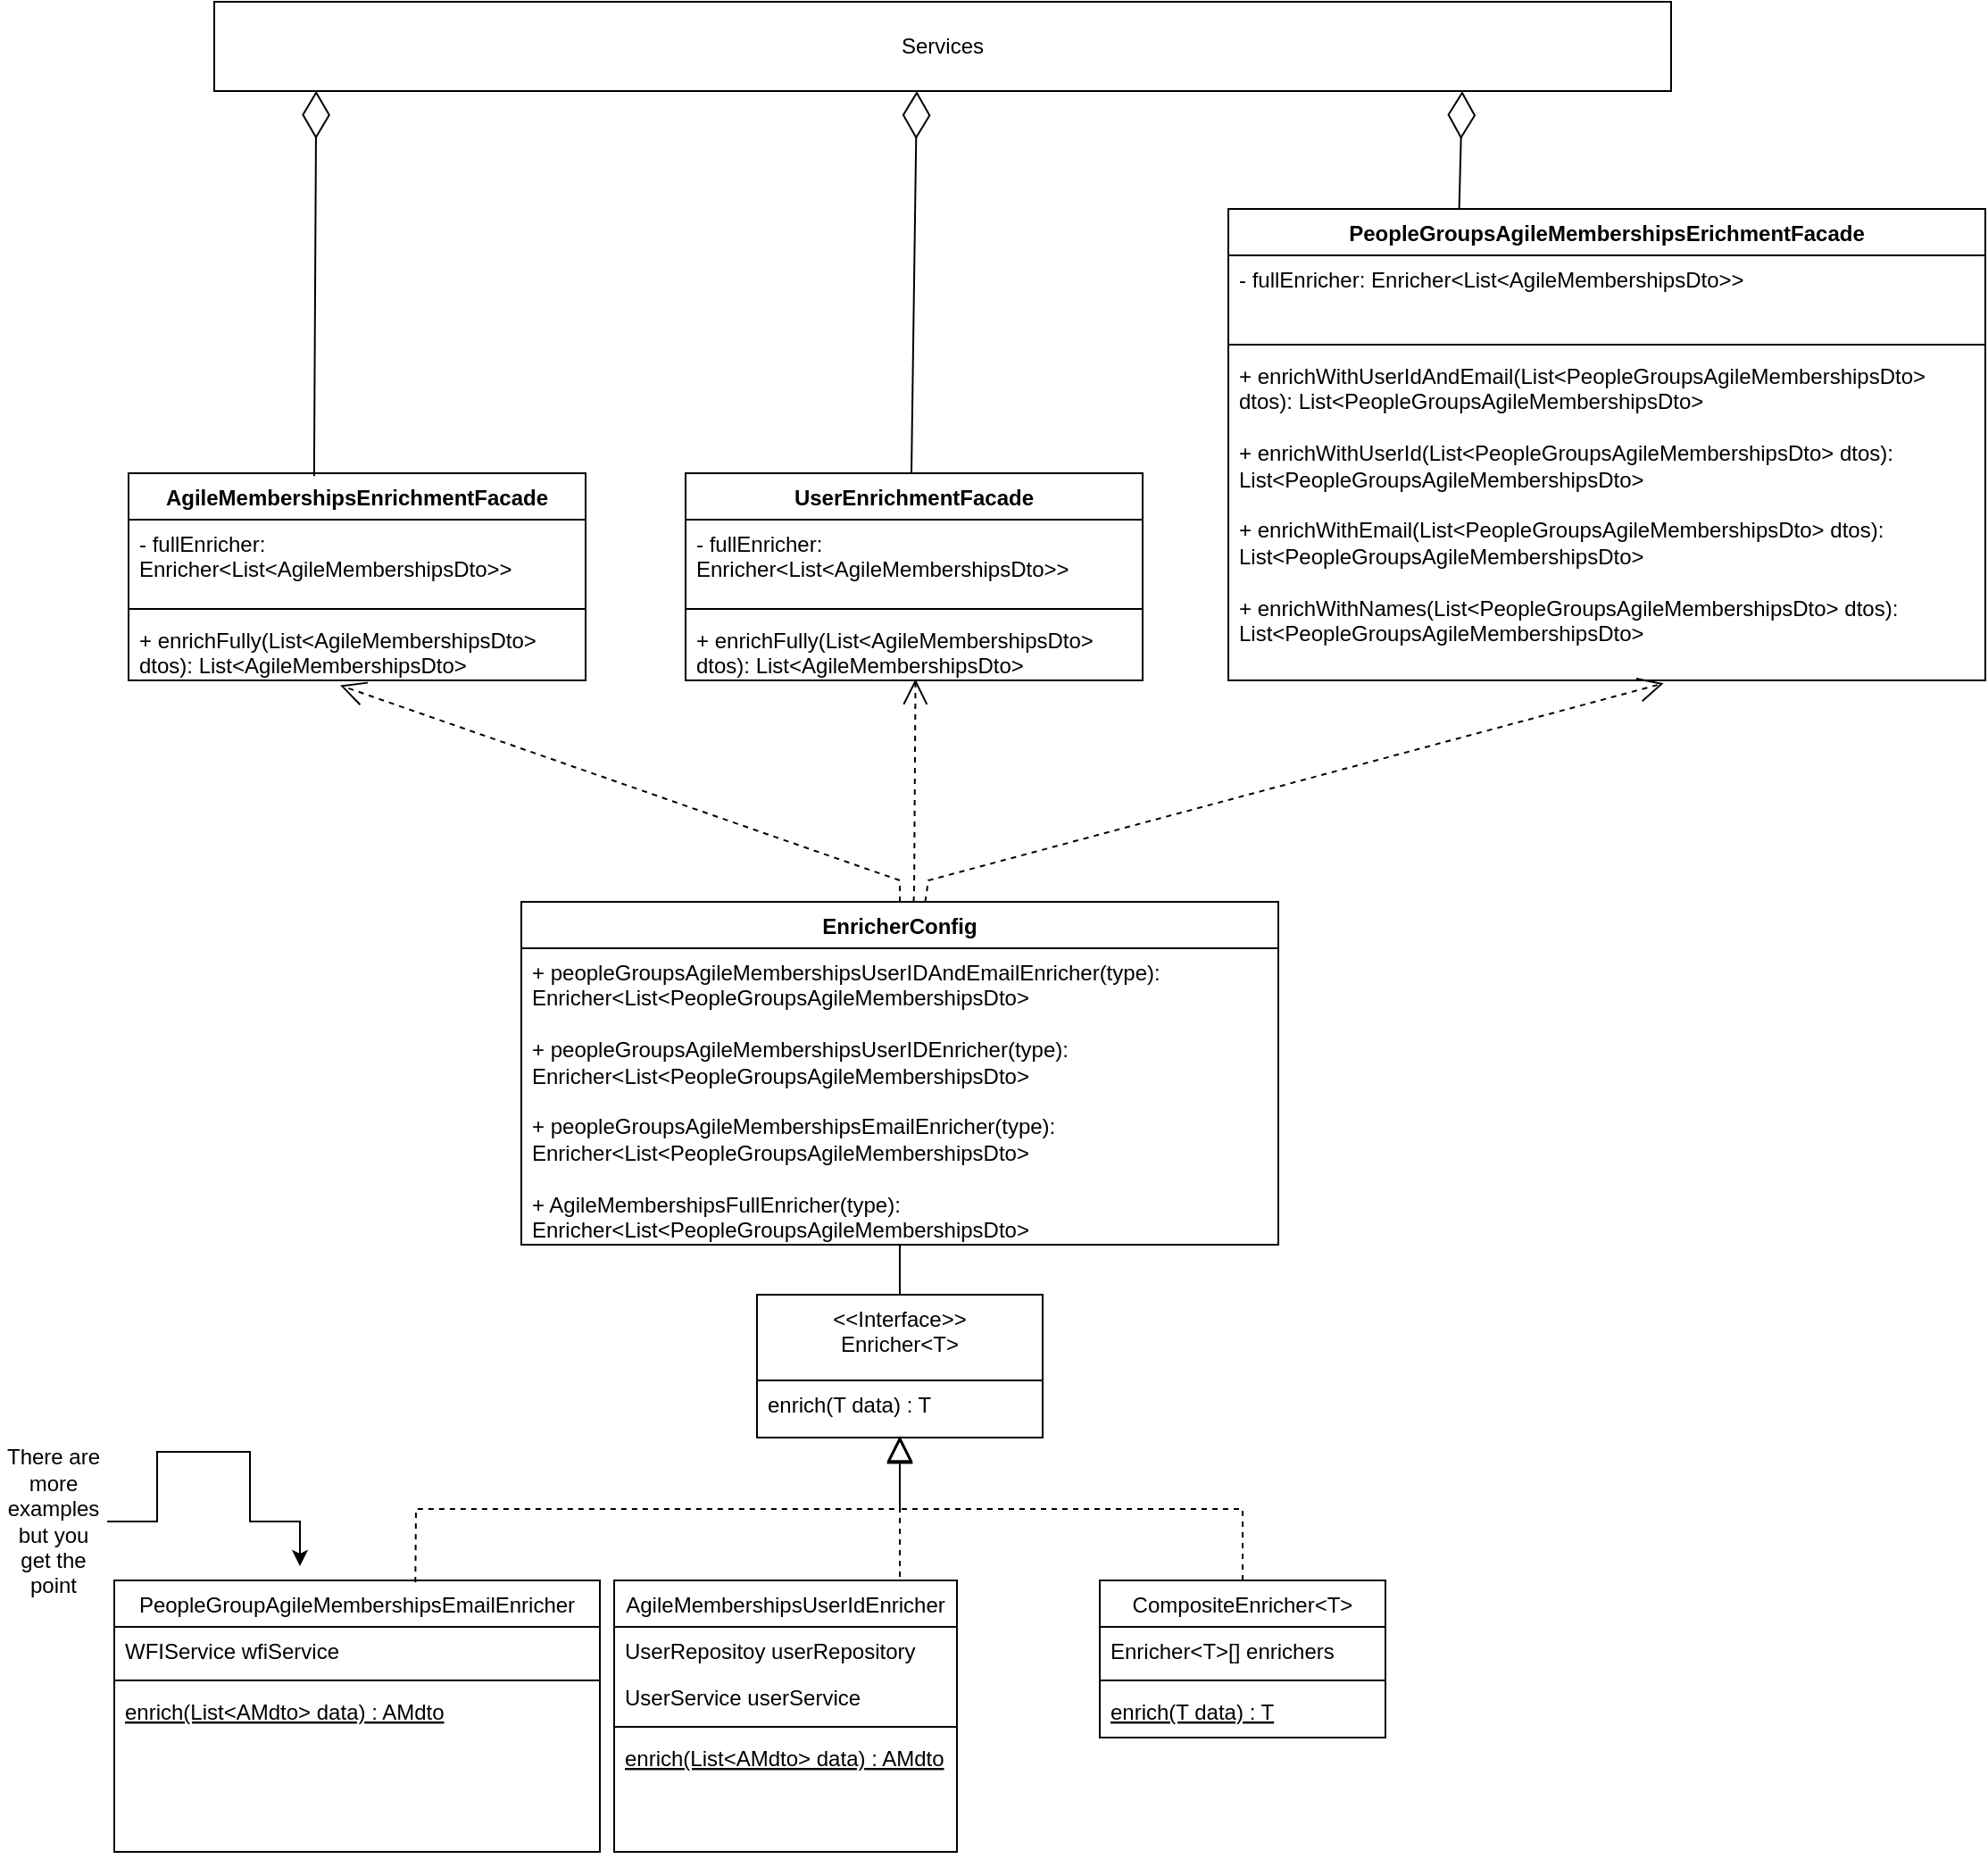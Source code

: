 <mxfile version="26.2.2">
  <diagram id="C5RBs43oDa-KdzZeNtuy" name="Page-1">
    <mxGraphModel dx="1007" dy="745" grid="1" gridSize="8" guides="1" tooltips="1" connect="1" arrows="1" fold="1" page="1" pageScale="1" pageWidth="1200" pageHeight="1600" math="0" shadow="0">
      <root>
        <mxCell id="WIyWlLk6GJQsqaUBKTNV-0" />
        <mxCell id="WIyWlLk6GJQsqaUBKTNV-1" parent="WIyWlLk6GJQsqaUBKTNV-0" />
        <mxCell id="zkfFHV4jXpPFQw0GAbJ--17" value="&lt;&lt;Interface&gt;&gt;&#xa;Enricher&lt;T&gt;" style="swimlane;fontStyle=0;align=center;verticalAlign=top;childLayout=stackLayout;horizontal=1;startSize=48;horizontalStack=0;resizeParent=1;resizeLast=0;collapsible=1;marginBottom=0;rounded=0;shadow=0;strokeWidth=1;" parent="WIyWlLk6GJQsqaUBKTNV-1" vertex="1">
          <mxGeometry x="464" y="908" width="160" height="80" as="geometry">
            <mxRectangle x="550" y="140" width="160" height="26" as="alternateBounds" />
          </mxGeometry>
        </mxCell>
        <mxCell id="zkfFHV4jXpPFQw0GAbJ--24" value="enrich(T data) : T" style="text;align=left;verticalAlign=top;spacingLeft=4;spacingRight=4;overflow=hidden;rotatable=0;points=[[0,0.5],[1,0.5]];portConstraint=eastwest;" parent="zkfFHV4jXpPFQw0GAbJ--17" vertex="1">
          <mxGeometry y="48" width="160" height="26" as="geometry" />
        </mxCell>
        <mxCell id="fN0G2EdwFAAk4O1QqVWk-1" value="CompositeEnricher&lt;T&gt;" style="swimlane;fontStyle=0;align=center;verticalAlign=top;childLayout=stackLayout;horizontal=1;startSize=26;horizontalStack=0;resizeParent=1;resizeLast=0;collapsible=1;marginBottom=0;rounded=0;shadow=0;strokeWidth=1;" parent="WIyWlLk6GJQsqaUBKTNV-1" vertex="1">
          <mxGeometry x="656" y="1068" width="160" height="88" as="geometry">
            <mxRectangle x="130" y="380" width="160" height="26" as="alternateBounds" />
          </mxGeometry>
        </mxCell>
        <mxCell id="fN0G2EdwFAAk4O1QqVWk-2" value="Enricher&lt;T&gt;[] enrichers" style="text;align=left;verticalAlign=top;spacingLeft=4;spacingRight=4;overflow=hidden;rotatable=0;points=[[0,0.5],[1,0.5]];portConstraint=eastwest;" parent="fN0G2EdwFAAk4O1QqVWk-1" vertex="1">
          <mxGeometry y="26" width="160" height="26" as="geometry" />
        </mxCell>
        <mxCell id="fN0G2EdwFAAk4O1QqVWk-4" value="" style="line;html=1;strokeWidth=1;align=left;verticalAlign=middle;spacingTop=-1;spacingLeft=3;spacingRight=3;rotatable=0;labelPosition=right;points=[];portConstraint=eastwest;" parent="fN0G2EdwFAAk4O1QqVWk-1" vertex="1">
          <mxGeometry y="52" width="160" height="8" as="geometry" />
        </mxCell>
        <mxCell id="fN0G2EdwFAAk4O1QqVWk-5" value="enrich(T data) : T" style="text;align=left;verticalAlign=top;spacingLeft=4;spacingRight=4;overflow=hidden;rotatable=0;points=[[0,0.5],[1,0.5]];portConstraint=eastwest;fontStyle=4" parent="fN0G2EdwFAAk4O1QqVWk-1" vertex="1">
          <mxGeometry y="60" width="160" height="26" as="geometry" />
        </mxCell>
        <mxCell id="fN0G2EdwFAAk4O1QqVWk-11" value="" style="endArrow=block;dashed=1;endFill=0;endSize=12;html=1;rounded=0;exitX=0.5;exitY=0;exitDx=0;exitDy=0;" parent="WIyWlLk6GJQsqaUBKTNV-1" source="fN0G2EdwFAAk4O1QqVWk-1" edge="1">
          <mxGeometry width="160" relative="1" as="geometry">
            <mxPoint x="801.92" y="1068" as="sourcePoint" />
            <mxPoint x="544" y="988" as="targetPoint" />
            <Array as="points">
              <mxPoint x="736" y="1028" />
              <mxPoint x="640" y="1028" />
              <mxPoint x="544" y="1028" />
            </Array>
          </mxGeometry>
        </mxCell>
        <mxCell id="fN0G2EdwFAAk4O1QqVWk-12" value="PeopleGroupAgileMembershipsEmailEnricher" style="swimlane;fontStyle=0;align=center;verticalAlign=top;childLayout=stackLayout;horizontal=1;startSize=26;horizontalStack=0;resizeParent=1;resizeLast=0;collapsible=1;marginBottom=0;rounded=0;shadow=0;strokeWidth=1;" parent="WIyWlLk6GJQsqaUBKTNV-1" vertex="1">
          <mxGeometry x="104" y="1068" width="272" height="152" as="geometry">
            <mxRectangle x="130" y="380" width="160" height="26" as="alternateBounds" />
          </mxGeometry>
        </mxCell>
        <mxCell id="fN0G2EdwFAAk4O1QqVWk-13" value="WFIService wfiService" style="text;align=left;verticalAlign=top;spacingLeft=4;spacingRight=4;overflow=hidden;rotatable=0;points=[[0,0.5],[1,0.5]];portConstraint=eastwest;" parent="fN0G2EdwFAAk4O1QqVWk-12" vertex="1">
          <mxGeometry y="26" width="272" height="26" as="geometry" />
        </mxCell>
        <mxCell id="fN0G2EdwFAAk4O1QqVWk-14" value="" style="line;html=1;strokeWidth=1;align=left;verticalAlign=middle;spacingTop=-1;spacingLeft=3;spacingRight=3;rotatable=0;labelPosition=right;points=[];portConstraint=eastwest;" parent="fN0G2EdwFAAk4O1QqVWk-12" vertex="1">
          <mxGeometry y="52" width="272" height="8" as="geometry" />
        </mxCell>
        <mxCell id="fN0G2EdwFAAk4O1QqVWk-15" value="enrich(List&lt;AMdto&gt; data) : AMdto" style="text;align=left;verticalAlign=top;spacingLeft=4;spacingRight=4;overflow=hidden;rotatable=0;points=[[0,0.5],[1,0.5]];portConstraint=eastwest;fontStyle=4" parent="fN0G2EdwFAAk4O1QqVWk-12" vertex="1">
          <mxGeometry y="60" width="272" height="92" as="geometry" />
        </mxCell>
        <mxCell id="fN0G2EdwFAAk4O1QqVWk-16" value="AgileMembershipsUserIdEnricher" style="swimlane;fontStyle=0;align=center;verticalAlign=top;childLayout=stackLayout;horizontal=1;startSize=26;horizontalStack=0;resizeParent=1;resizeLast=0;collapsible=1;marginBottom=0;rounded=0;shadow=0;strokeWidth=1;" parent="WIyWlLk6GJQsqaUBKTNV-1" vertex="1">
          <mxGeometry x="384" y="1068" width="192" height="152" as="geometry">
            <mxRectangle x="130" y="380" width="160" height="26" as="alternateBounds" />
          </mxGeometry>
        </mxCell>
        <mxCell id="fN0G2EdwFAAk4O1QqVWk-20" value="UserRepositoy userRepository&#xa;" style="text;align=left;verticalAlign=top;spacingLeft=4;spacingRight=4;overflow=hidden;rotatable=0;points=[[0,0.5],[1,0.5]];portConstraint=eastwest;" parent="fN0G2EdwFAAk4O1QqVWk-16" vertex="1">
          <mxGeometry y="26" width="192" height="26" as="geometry" />
        </mxCell>
        <mxCell id="fN0G2EdwFAAk4O1QqVWk-17" value="UserService userService&#xa;" style="text;align=left;verticalAlign=top;spacingLeft=4;spacingRight=4;overflow=hidden;rotatable=0;points=[[0,0.5],[1,0.5]];portConstraint=eastwest;" parent="fN0G2EdwFAAk4O1QqVWk-16" vertex="1">
          <mxGeometry y="52" width="192" height="26" as="geometry" />
        </mxCell>
        <mxCell id="fN0G2EdwFAAk4O1QqVWk-18" value="" style="line;html=1;strokeWidth=1;align=left;verticalAlign=middle;spacingTop=-1;spacingLeft=3;spacingRight=3;rotatable=0;labelPosition=right;points=[];portConstraint=eastwest;" parent="fN0G2EdwFAAk4O1QqVWk-16" vertex="1">
          <mxGeometry y="78" width="192" height="8" as="geometry" />
        </mxCell>
        <mxCell id="fN0G2EdwFAAk4O1QqVWk-19" value="enrich(List&lt;AMdto&gt; data) : AMdto" style="text;align=left;verticalAlign=top;spacingLeft=4;spacingRight=4;overflow=hidden;rotatable=0;points=[[0,0.5],[1,0.5]];portConstraint=eastwest;fontStyle=4" parent="fN0G2EdwFAAk4O1QqVWk-16" vertex="1">
          <mxGeometry y="86" width="192" height="66" as="geometry" />
        </mxCell>
        <mxCell id="fN0G2EdwFAAk4O1QqVWk-21" value="" style="endArrow=block;dashed=1;endFill=0;endSize=12;html=1;rounded=0;exitX=0.62;exitY=0.007;exitDx=0;exitDy=0;exitPerimeter=0;" parent="WIyWlLk6GJQsqaUBKTNV-1" source="fN0G2EdwFAAk4O1QqVWk-12" edge="1">
          <mxGeometry width="160" relative="1" as="geometry">
            <mxPoint x="305.92" y="1069.01" as="sourcePoint" />
            <mxPoint x="544" y="988" as="targetPoint" />
            <Array as="points">
              <mxPoint x="273" y="1028" />
              <mxPoint x="544" y="1028" />
            </Array>
          </mxGeometry>
        </mxCell>
        <mxCell id="fN0G2EdwFAAk4O1QqVWk-22" value="" style="endArrow=block;dashed=1;endFill=0;endSize=12;html=1;rounded=0;entryX=0.488;entryY=1.192;entryDx=0;entryDy=0;exitX=0.5;exitY=0;exitDx=0;exitDy=0;entryPerimeter=0;" parent="WIyWlLk6GJQsqaUBKTNV-1" source="fN0G2EdwFAAk4O1QqVWk-16" edge="1">
          <mxGeometry width="160" relative="1" as="geometry">
            <mxPoint x="785.92" y="1068" as="sourcePoint" />
            <mxPoint x="544" y="986.992" as="targetPoint" />
            <Array as="points">
              <mxPoint x="544" y="1068" />
            </Array>
          </mxGeometry>
        </mxCell>
        <mxCell id="fN0G2EdwFAAk4O1QqVWk-23" value="EnricherConfig" style="swimlane;fontStyle=1;align=center;verticalAlign=top;childLayout=stackLayout;horizontal=1;startSize=26;horizontalStack=0;resizeParent=1;resizeParentMax=0;resizeLast=0;collapsible=1;marginBottom=0;whiteSpace=wrap;html=1;" parent="WIyWlLk6GJQsqaUBKTNV-1" vertex="1">
          <mxGeometry x="332" y="688" width="424" height="192" as="geometry" />
        </mxCell>
        <mxCell id="fN0G2EdwFAAk4O1QqVWk-26" value="+ peopleGroupsAgileMembershipsUserIDAndEmailEnricher(type): Enricher&amp;lt;List&amp;lt;PeopleGroupsAgileMembershipsDto&amp;gt;&lt;div&gt;&lt;br&gt;&lt;/div&gt;&lt;div&gt;+ peopleGroupsAgileMembershipsUserIDEnricher(type): Enricher&amp;lt;List&amp;lt;PeopleGroupsAgileMembershipsDto&amp;gt;&lt;/div&gt;&lt;div&gt;&lt;br&gt;&lt;/div&gt;&lt;div&gt;+ peopleGroupsAgileMembershipsEmailEnricher(type): Enricher&amp;lt;List&amp;lt;PeopleGroupsAgileMembershipsDto&amp;gt;&lt;/div&gt;&lt;div&gt;&lt;br&gt;&lt;/div&gt;&lt;div&gt;+ AgileMembershipsFullEnricher(type): Enricher&amp;lt;List&amp;lt;PeopleGroupsAgileMembershipsDto&amp;gt;&lt;br&gt;&lt;div&gt;&lt;br&gt;&lt;/div&gt;&lt;div&gt;&lt;br&gt;&lt;/div&gt;&lt;/div&gt;" style="text;strokeColor=none;fillColor=none;align=left;verticalAlign=top;spacingLeft=4;spacingRight=4;overflow=hidden;rotatable=0;points=[[0,0.5],[1,0.5]];portConstraint=eastwest;whiteSpace=wrap;html=1;" parent="fN0G2EdwFAAk4O1QqVWk-23" vertex="1">
          <mxGeometry y="26" width="424" height="166" as="geometry" />
        </mxCell>
        <mxCell id="fN0G2EdwFAAk4O1QqVWk-28" style="edgeStyle=orthogonalEdgeStyle;rounded=0;orthogonalLoop=1;jettySize=auto;html=1;" parent="WIyWlLk6GJQsqaUBKTNV-1" source="fN0G2EdwFAAk4O1QqVWk-27" edge="1">
          <mxGeometry relative="1" as="geometry">
            <mxPoint x="208" y="1060" as="targetPoint" />
            <Array as="points">
              <mxPoint x="128" y="1035" />
              <mxPoint x="128" y="996" />
              <mxPoint x="180" y="996" />
              <mxPoint x="180" y="1035" />
            </Array>
          </mxGeometry>
        </mxCell>
        <mxCell id="fN0G2EdwFAAk4O1QqVWk-27" value="There are more examples but you get the point" style="text;html=1;align=center;verticalAlign=middle;whiteSpace=wrap;rounded=0;" parent="WIyWlLk6GJQsqaUBKTNV-1" vertex="1">
          <mxGeometry x="40" y="1020" width="60" height="30" as="geometry" />
        </mxCell>
        <mxCell id="fN0G2EdwFAAk4O1QqVWk-29" value="" style="endArrow=none;html=1;edgeStyle=orthogonalEdgeStyle;rounded=0;" parent="WIyWlLk6GJQsqaUBKTNV-1" edge="1">
          <mxGeometry relative="1" as="geometry">
            <mxPoint x="544" y="908" as="sourcePoint" />
            <mxPoint x="544" y="880" as="targetPoint" />
            <Array as="points">
              <mxPoint x="544" y="892" />
              <mxPoint x="544" y="892" />
            </Array>
          </mxGeometry>
        </mxCell>
        <mxCell id="fN0G2EdwFAAk4O1QqVWk-32" value="AgileMembershipsEnrichmentFacade" style="swimlane;fontStyle=1;align=center;verticalAlign=top;childLayout=stackLayout;horizontal=1;startSize=26;horizontalStack=0;resizeParent=1;resizeParentMax=0;resizeLast=0;collapsible=1;marginBottom=0;whiteSpace=wrap;html=1;" parent="WIyWlLk6GJQsqaUBKTNV-1" vertex="1">
          <mxGeometry x="112" y="448" width="256" height="116" as="geometry" />
        </mxCell>
        <mxCell id="fN0G2EdwFAAk4O1QqVWk-33" value="- fullEnricher: Enricher&amp;lt;List&amp;lt;AgileMembershipsDto&amp;gt;&amp;gt;" style="text;strokeColor=none;fillColor=none;align=left;verticalAlign=top;spacingLeft=4;spacingRight=4;overflow=hidden;rotatable=0;points=[[0,0.5],[1,0.5]];portConstraint=eastwest;whiteSpace=wrap;html=1;" parent="fN0G2EdwFAAk4O1QqVWk-32" vertex="1">
          <mxGeometry y="26" width="256" height="46" as="geometry" />
        </mxCell>
        <mxCell id="fN0G2EdwFAAk4O1QqVWk-34" value="" style="line;strokeWidth=1;fillColor=none;align=left;verticalAlign=middle;spacingTop=-1;spacingLeft=3;spacingRight=3;rotatable=0;labelPosition=right;points=[];portConstraint=eastwest;strokeColor=inherit;" parent="fN0G2EdwFAAk4O1QqVWk-32" vertex="1">
          <mxGeometry y="72" width="256" height="8" as="geometry" />
        </mxCell>
        <mxCell id="fN0G2EdwFAAk4O1QqVWk-35" value="+ enrichFully(List&amp;lt;AgileMembershipsDto&amp;gt; dtos): List&amp;lt;AgileMembershipsDto&amp;gt;&amp;nbsp;" style="text;strokeColor=none;fillColor=none;align=left;verticalAlign=top;spacingLeft=4;spacingRight=4;overflow=hidden;rotatable=0;points=[[0,0.5],[1,0.5]];portConstraint=eastwest;whiteSpace=wrap;html=1;" parent="fN0G2EdwFAAk4O1QqVWk-32" vertex="1">
          <mxGeometry y="80" width="256" height="36" as="geometry" />
        </mxCell>
        <mxCell id="fN0G2EdwFAAk4O1QqVWk-36" value="PeopleGroupsAgileMembershipsErichmentFacade" style="swimlane;fontStyle=1;align=center;verticalAlign=top;childLayout=stackLayout;horizontal=1;startSize=26;horizontalStack=0;resizeParent=1;resizeParentMax=0;resizeLast=0;collapsible=1;marginBottom=0;whiteSpace=wrap;html=1;" parent="WIyWlLk6GJQsqaUBKTNV-1" vertex="1">
          <mxGeometry x="728" y="300" width="424" height="264" as="geometry" />
        </mxCell>
        <mxCell id="fN0G2EdwFAAk4O1QqVWk-37" value="- fullEnricher: Enricher&amp;lt;List&amp;lt;AgileMembershipsDto&amp;gt;&amp;gt;" style="text;strokeColor=none;fillColor=none;align=left;verticalAlign=top;spacingLeft=4;spacingRight=4;overflow=hidden;rotatable=0;points=[[0,0.5],[1,0.5]];portConstraint=eastwest;whiteSpace=wrap;html=1;" parent="fN0G2EdwFAAk4O1QqVWk-36" vertex="1">
          <mxGeometry y="26" width="424" height="46" as="geometry" />
        </mxCell>
        <mxCell id="fN0G2EdwFAAk4O1QqVWk-38" value="" style="line;strokeWidth=1;fillColor=none;align=left;verticalAlign=middle;spacingTop=-1;spacingLeft=3;spacingRight=3;rotatable=0;labelPosition=right;points=[];portConstraint=eastwest;strokeColor=inherit;" parent="fN0G2EdwFAAk4O1QqVWk-36" vertex="1">
          <mxGeometry y="72" width="424" height="8" as="geometry" />
        </mxCell>
        <mxCell id="fN0G2EdwFAAk4O1QqVWk-39" value="+ enrichWithUserIdAndEmail(List&amp;lt;PeopleGroupsAgileMembershipsDto&amp;gt; dtos): List&amp;lt;PeopleGroupsAgileMembershipsDto&amp;gt;&amp;nbsp;&lt;div&gt;&lt;br&gt;&lt;/div&gt;&lt;div&gt;+ enrichWithUserId(List&amp;lt;PeopleGroupsAgileMembershipsDto&amp;gt; dtos): List&amp;lt;PeopleGroupsAgileMembershipsDto&amp;gt;&amp;nbsp;&lt;br&gt;&lt;/div&gt;&lt;div&gt;&lt;br&gt;&lt;/div&gt;&lt;div&gt;+ enrichWithEmail(List&amp;lt;PeopleGroupsAgileMembershipsDto&amp;gt; dtos): List&amp;lt;PeopleGroupsAgileMembershipsDto&amp;gt;&amp;nbsp;&lt;br&gt;&lt;/div&gt;&lt;div&gt;&lt;br&gt;&lt;/div&gt;&lt;div&gt;+ enrichWithNames(List&amp;lt;PeopleGroupsAgileMembershipsDto&amp;gt; dtos): List&amp;lt;PeopleGroupsAgileMembershipsDto&amp;gt;&amp;nbsp;&lt;br&gt;&lt;/div&gt;" style="text;strokeColor=none;fillColor=none;align=left;verticalAlign=top;spacingLeft=4;spacingRight=4;overflow=hidden;rotatable=0;points=[[0,0.5],[1,0.5]];portConstraint=eastwest;whiteSpace=wrap;html=1;" parent="fN0G2EdwFAAk4O1QqVWk-36" vertex="1">
          <mxGeometry y="80" width="424" height="184" as="geometry" />
        </mxCell>
        <mxCell id="fN0G2EdwFAAk4O1QqVWk-40" value="UserEnrichmentFacade" style="swimlane;fontStyle=1;align=center;verticalAlign=top;childLayout=stackLayout;horizontal=1;startSize=26;horizontalStack=0;resizeParent=1;resizeParentMax=0;resizeLast=0;collapsible=1;marginBottom=0;whiteSpace=wrap;html=1;" parent="WIyWlLk6GJQsqaUBKTNV-1" vertex="1">
          <mxGeometry x="424" y="448" width="256" height="116" as="geometry" />
        </mxCell>
        <mxCell id="fN0G2EdwFAAk4O1QqVWk-41" value="- fullEnricher: Enricher&amp;lt;List&amp;lt;AgileMembershipsDto&amp;gt;&amp;gt;" style="text;strokeColor=none;fillColor=none;align=left;verticalAlign=top;spacingLeft=4;spacingRight=4;overflow=hidden;rotatable=0;points=[[0,0.5],[1,0.5]];portConstraint=eastwest;whiteSpace=wrap;html=1;" parent="fN0G2EdwFAAk4O1QqVWk-40" vertex="1">
          <mxGeometry y="26" width="256" height="46" as="geometry" />
        </mxCell>
        <mxCell id="fN0G2EdwFAAk4O1QqVWk-42" value="" style="line;strokeWidth=1;fillColor=none;align=left;verticalAlign=middle;spacingTop=-1;spacingLeft=3;spacingRight=3;rotatable=0;labelPosition=right;points=[];portConstraint=eastwest;strokeColor=inherit;" parent="fN0G2EdwFAAk4O1QqVWk-40" vertex="1">
          <mxGeometry y="72" width="256" height="8" as="geometry" />
        </mxCell>
        <mxCell id="fN0G2EdwFAAk4O1QqVWk-43" value="+ enrichFully(List&amp;lt;AgileMembershipsDto&amp;gt; dtos): List&amp;lt;AgileMembershipsDto&amp;gt;&amp;nbsp;" style="text;strokeColor=none;fillColor=none;align=left;verticalAlign=top;spacingLeft=4;spacingRight=4;overflow=hidden;rotatable=0;points=[[0,0.5],[1,0.5]];portConstraint=eastwest;whiteSpace=wrap;html=1;" parent="fN0G2EdwFAAk4O1QqVWk-40" vertex="1">
          <mxGeometry y="80" width="256" height="36" as="geometry" />
        </mxCell>
        <mxCell id="fN0G2EdwFAAk4O1QqVWk-44" value="" style="endArrow=open;endSize=12;dashed=1;html=1;rounded=0;entryDx=0;entryDy=0;entryPerimeter=0;movable=1;resizable=1;rotatable=1;deletable=1;editable=1;locked=0;connectable=1;curved=0;entryX=0.463;entryY=1.078;" parent="WIyWlLk6GJQsqaUBKTNV-1" source="fN0G2EdwFAAk4O1QqVWk-23" target="fN0G2EdwFAAk4O1QqVWk-35" edge="1">
          <mxGeometry width="160" relative="1" as="geometry">
            <mxPoint x="424" y="796" as="sourcePoint" />
            <mxPoint x="584" y="796" as="targetPoint" />
            <Array as="points">
              <mxPoint x="544" y="676" />
            </Array>
          </mxGeometry>
        </mxCell>
        <mxCell id="fN0G2EdwFAAk4O1QqVWk-45" value="" style="endArrow=open;endSize=12;dashed=1;html=1;rounded=0;entryDx=0;entryDy=0;entryPerimeter=0;movable=1;resizable=1;rotatable=1;deletable=1;editable=1;locked=0;connectable=1;curved=0;entryX=0.503;entryY=0.98;" parent="WIyWlLk6GJQsqaUBKTNV-1" target="fN0G2EdwFAAk4O1QqVWk-43" edge="1" source="fN0G2EdwFAAk4O1QqVWk-23">
          <mxGeometry width="160" relative="1" as="geometry">
            <mxPoint x="544" y="704" as="sourcePoint" />
            <mxPoint x="239" y="619" as="targetPoint" />
            <Array as="points">
              <mxPoint x="552" y="684" />
            </Array>
          </mxGeometry>
        </mxCell>
        <mxCell id="fN0G2EdwFAAk4O1QqVWk-46" value="" style="endArrow=open;endSize=12;dashed=1;html=1;rounded=0;entryDx=0;entryDy=0;entryPerimeter=0;movable=1;resizable=1;rotatable=1;deletable=1;editable=1;locked=0;connectable=1;curved=0;entryX=0.575;entryY=1.009;" parent="WIyWlLk6GJQsqaUBKTNV-1" target="fN0G2EdwFAAk4O1QqVWk-39" edge="1" source="fN0G2EdwFAAk4O1QqVWk-23">
          <mxGeometry width="160" relative="1" as="geometry">
            <mxPoint x="560" y="700" as="sourcePoint" />
            <mxPoint x="561" y="615" as="targetPoint" />
            <Array as="points">
              <mxPoint x="560" y="676" />
            </Array>
          </mxGeometry>
        </mxCell>
        <mxCell id="fN0G2EdwFAAk4O1QqVWk-48" value="Services" style="html=1;whiteSpace=wrap;" parent="WIyWlLk6GJQsqaUBKTNV-1" vertex="1">
          <mxGeometry x="160" y="184" width="816" height="50" as="geometry" />
        </mxCell>
        <mxCell id="fN0G2EdwFAAk4O1QqVWk-52" value="" style="endArrow=diamondThin;endFill=0;endSize=24;html=1;rounded=0;entryX=0.07;entryY=0.997;entryDx=0;entryDy=0;entryPerimeter=0;exitX=0.406;exitY=0.014;exitDx=0;exitDy=0;exitPerimeter=0;" parent="WIyWlLk6GJQsqaUBKTNV-1" source="fN0G2EdwFAAk4O1QqVWk-32" target="fN0G2EdwFAAk4O1QqVWk-48" edge="1">
          <mxGeometry width="160" relative="1" as="geometry">
            <mxPoint x="192" y="452" as="sourcePoint" />
            <mxPoint x="352" y="376" as="targetPoint" />
          </mxGeometry>
        </mxCell>
        <mxCell id="fN0G2EdwFAAk4O1QqVWk-53" value="" style="endArrow=diamondThin;endFill=0;endSize=24;html=1;rounded=0;entryX=0.044;entryY=1.054;entryDx=0;entryDy=0;entryPerimeter=0;exitX=0.316;exitY=0.026;exitDx=0;exitDy=0;exitPerimeter=0;" parent="WIyWlLk6GJQsqaUBKTNV-1" edge="1">
          <mxGeometry width="160" relative="1" as="geometry">
            <mxPoint x="550.5" y="448" as="sourcePoint" />
            <mxPoint x="553.5" y="234" as="targetPoint" />
          </mxGeometry>
        </mxCell>
        <mxCell id="fN0G2EdwFAAk4O1QqVWk-54" value="" style="endArrow=diamondThin;endFill=0;endSize=24;html=1;rounded=0;entryX=0.044;entryY=1.054;entryDx=0;entryDy=0;entryPerimeter=0;exitX=0.305;exitY=-0.002;exitDx=0;exitDy=0;exitPerimeter=0;" parent="WIyWlLk6GJQsqaUBKTNV-1" source="fN0G2EdwFAAk4O1QqVWk-36" edge="1">
          <mxGeometry width="160" relative="1" as="geometry">
            <mxPoint x="856" y="448" as="sourcePoint" />
            <mxPoint x="859" y="234" as="targetPoint" />
          </mxGeometry>
        </mxCell>
      </root>
    </mxGraphModel>
  </diagram>
</mxfile>
